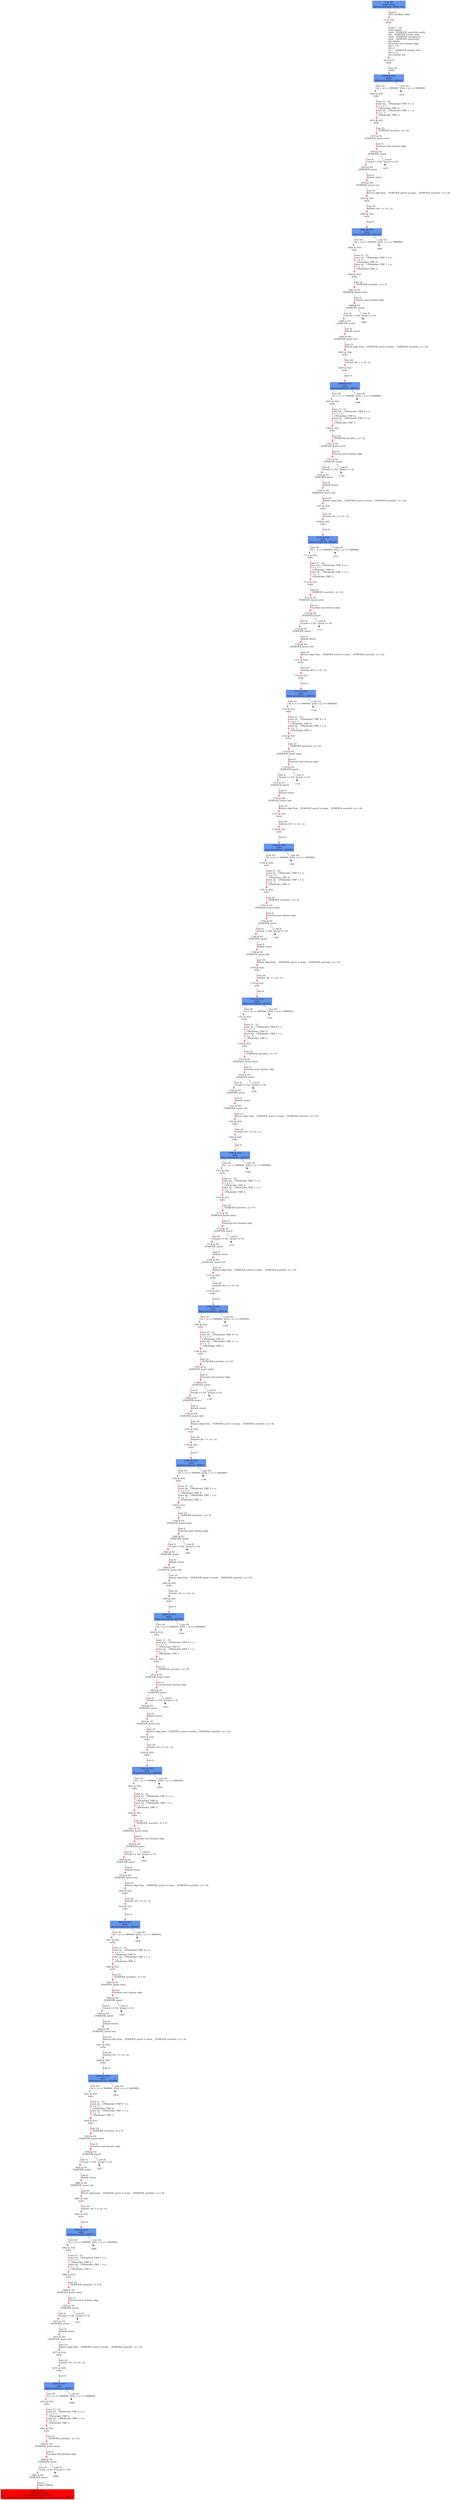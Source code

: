 digraph ARG {
node [style="filled" shape="box" color="white"]
0 [fillcolor="cornflowerblue" label="0 @ N8\nmain entry\nAbstractionState: ABS0: true\n" id="0"]
15 [label="15 @ N26\nmain\n" id="15"]
16 [label="16 @ N14\nmain\n" id="16"]
1668 [fillcolor="cornflowerblue" label="1668 @ N15\nmain\nAbstractionState: ABS243\n" id="1668"]
1669 [label="1669 @ N16\nmain\n" id="1669"]
1672 [label="1672 @ N23\nmain\n" id="1672"]
1673 [label="1673 @ N1\n__VERIFIER_assert entry\n" id="1673"]
1674 [label="1674 @ N2\n__VERIFIER_assert\n" id="1674"]
1676 [label="1676 @ N3\n__VERIFIER_assert\n" id="1676"]
1678 [label="1678 @ N0\n__VERIFIER_assert exit\n" id="1678"]
1679 [label="1679 @ N24\nmain\n" id="1679"]
1680 [label="1680 @ N25\nmain\n" id="1680"]
1682 [fillcolor="cornflowerblue" label="1682 @ N15\nmain\nAbstractionState: ABS245\n" id="1682"]
1683 [label="1683 @ N16\nmain\n" id="1683"]
1686 [label="1686 @ N23\nmain\n" id="1686"]
1687 [label="1687 @ N1\n__VERIFIER_assert entry\n" id="1687"]
1688 [label="1688 @ N2\n__VERIFIER_assert\n" id="1688"]
1690 [label="1690 @ N3\n__VERIFIER_assert\n" id="1690"]
1692 [label="1692 @ N0\n__VERIFIER_assert exit\n" id="1692"]
1693 [label="1693 @ N24\nmain\n" id="1693"]
1694 [label="1694 @ N25\nmain\n" id="1694"]
1696 [fillcolor="cornflowerblue" label="1696 @ N15\nmain\nAbstractionState: ABS247\n" id="1696"]
1697 [label="1697 @ N16\nmain\n" id="1697"]
1700 [label="1700 @ N23\nmain\n" id="1700"]
1701 [label="1701 @ N1\n__VERIFIER_assert entry\n" id="1701"]
1702 [label="1702 @ N2\n__VERIFIER_assert\n" id="1702"]
1704 [label="1704 @ N3\n__VERIFIER_assert\n" id="1704"]
1706 [label="1706 @ N0\n__VERIFIER_assert exit\n" id="1706"]
1707 [label="1707 @ N24\nmain\n" id="1707"]
1708 [label="1708 @ N25\nmain\n" id="1708"]
1710 [fillcolor="cornflowerblue" label="1710 @ N15\nmain\nAbstractionState: ABS249\n" id="1710"]
1711 [label="1711 @ N16\nmain\n" id="1711"]
1714 [label="1714 @ N23\nmain\n" id="1714"]
1715 [label="1715 @ N1\n__VERIFIER_assert entry\n" id="1715"]
1716 [label="1716 @ N2\n__VERIFIER_assert\n" id="1716"]
1718 [label="1718 @ N3\n__VERIFIER_assert\n" id="1718"]
1720 [label="1720 @ N0\n__VERIFIER_assert exit\n" id="1720"]
1721 [label="1721 @ N24\nmain\n" id="1721"]
1722 [label="1722 @ N25\nmain\n" id="1722"]
1724 [fillcolor="cornflowerblue" label="1724 @ N15\nmain\nAbstractionState: ABS251\n" id="1724"]
1725 [label="1725 @ N16\nmain\n" id="1725"]
1728 [label="1728 @ N23\nmain\n" id="1728"]
1729 [label="1729 @ N1\n__VERIFIER_assert entry\n" id="1729"]
1730 [label="1730 @ N2\n__VERIFIER_assert\n" id="1730"]
1732 [label="1732 @ N3\n__VERIFIER_assert\n" id="1732"]
1734 [label="1734 @ N0\n__VERIFIER_assert exit\n" id="1734"]
1735 [label="1735 @ N24\nmain\n" id="1735"]
1736 [label="1736 @ N25\nmain\n" id="1736"]
1738 [fillcolor="cornflowerblue" label="1738 @ N15\nmain\nAbstractionState: ABS253\n" id="1738"]
1739 [label="1739 @ N16\nmain\n" id="1739"]
1742 [label="1742 @ N23\nmain\n" id="1742"]
1743 [label="1743 @ N1\n__VERIFIER_assert entry\n" id="1743"]
1744 [label="1744 @ N2\n__VERIFIER_assert\n" id="1744"]
1746 [label="1746 @ N3\n__VERIFIER_assert\n" id="1746"]
1748 [label="1748 @ N0\n__VERIFIER_assert exit\n" id="1748"]
1749 [label="1749 @ N24\nmain\n" id="1749"]
1750 [label="1750 @ N25\nmain\n" id="1750"]
1752 [fillcolor="cornflowerblue" label="1752 @ N15\nmain\nAbstractionState: ABS255\n" id="1752"]
1753 [label="1753 @ N16\nmain\n" id="1753"]
1756 [label="1756 @ N23\nmain\n" id="1756"]
1757 [label="1757 @ N1\n__VERIFIER_assert entry\n" id="1757"]
1758 [label="1758 @ N2\n__VERIFIER_assert\n" id="1758"]
1760 [label="1760 @ N3\n__VERIFIER_assert\n" id="1760"]
1762 [label="1762 @ N0\n__VERIFIER_assert exit\n" id="1762"]
1763 [label="1763 @ N24\nmain\n" id="1763"]
1764 [label="1764 @ N25\nmain\n" id="1764"]
1766 [fillcolor="cornflowerblue" label="1766 @ N15\nmain\nAbstractionState: ABS257\n" id="1766"]
1767 [label="1767 @ N16\nmain\n" id="1767"]
1770 [label="1770 @ N23\nmain\n" id="1770"]
1771 [label="1771 @ N1\n__VERIFIER_assert entry\n" id="1771"]
1772 [label="1772 @ N2\n__VERIFIER_assert\n" id="1772"]
1774 [label="1774 @ N3\n__VERIFIER_assert\n" id="1774"]
1776 [label="1776 @ N0\n__VERIFIER_assert exit\n" id="1776"]
1777 [label="1777 @ N24\nmain\n" id="1777"]
1778 [label="1778 @ N25\nmain\n" id="1778"]
1780 [fillcolor="cornflowerblue" label="1780 @ N15\nmain\nAbstractionState: ABS259\n" id="1780"]
1781 [label="1781 @ N16\nmain\n" id="1781"]
1784 [label="1784 @ N23\nmain\n" id="1784"]
1785 [label="1785 @ N1\n__VERIFIER_assert entry\n" id="1785"]
1786 [label="1786 @ N2\n__VERIFIER_assert\n" id="1786"]
1788 [label="1788 @ N3\n__VERIFIER_assert\n" id="1788"]
1790 [label="1790 @ N0\n__VERIFIER_assert exit\n" id="1790"]
1791 [label="1791 @ N24\nmain\n" id="1791"]
1792 [label="1792 @ N25\nmain\n" id="1792"]
1794 [fillcolor="cornflowerblue" label="1794 @ N15\nmain\nAbstractionState: ABS261\n" id="1794"]
1795 [label="1795 @ N16\nmain\n" id="1795"]
1798 [label="1798 @ N23\nmain\n" id="1798"]
1799 [label="1799 @ N1\n__VERIFIER_assert entry\n" id="1799"]
1800 [label="1800 @ N2\n__VERIFIER_assert\n" id="1800"]
1802 [label="1802 @ N3\n__VERIFIER_assert\n" id="1802"]
1804 [label="1804 @ N0\n__VERIFIER_assert exit\n" id="1804"]
1805 [label="1805 @ N24\nmain\n" id="1805"]
1806 [label="1806 @ N25\nmain\n" id="1806"]
1808 [fillcolor="cornflowerblue" label="1808 @ N15\nmain\nAbstractionState: ABS263\n" id="1808"]
1809 [label="1809 @ N16\nmain\n" id="1809"]
1812 [label="1812 @ N23\nmain\n" id="1812"]
1813 [label="1813 @ N1\n__VERIFIER_assert entry\n" id="1813"]
1814 [label="1814 @ N2\n__VERIFIER_assert\n" id="1814"]
1816 [label="1816 @ N3\n__VERIFIER_assert\n" id="1816"]
1818 [label="1818 @ N0\n__VERIFIER_assert exit\n" id="1818"]
1819 [label="1819 @ N24\nmain\n" id="1819"]
1820 [label="1820 @ N25\nmain\n" id="1820"]
1822 [fillcolor="cornflowerblue" label="1822 @ N15\nmain\nAbstractionState: ABS265\n" id="1822"]
1823 [label="1823 @ N16\nmain\n" id="1823"]
1826 [label="1826 @ N23\nmain\n" id="1826"]
1827 [label="1827 @ N1\n__VERIFIER_assert entry\n" id="1827"]
1828 [label="1828 @ N2\n__VERIFIER_assert\n" id="1828"]
1830 [label="1830 @ N3\n__VERIFIER_assert\n" id="1830"]
1832 [label="1832 @ N0\n__VERIFIER_assert exit\n" id="1832"]
1833 [label="1833 @ N24\nmain\n" id="1833"]
1834 [label="1834 @ N25\nmain\n" id="1834"]
1836 [fillcolor="cornflowerblue" label="1836 @ N15\nmain\nAbstractionState: ABS267\n" id="1836"]
1837 [label="1837 @ N16\nmain\n" id="1837"]
1840 [label="1840 @ N23\nmain\n" id="1840"]
1841 [label="1841 @ N1\n__VERIFIER_assert entry\n" id="1841"]
1842 [label="1842 @ N2\n__VERIFIER_assert\n" id="1842"]
1844 [label="1844 @ N3\n__VERIFIER_assert\n" id="1844"]
1846 [label="1846 @ N0\n__VERIFIER_assert exit\n" id="1846"]
1847 [label="1847 @ N24\nmain\n" id="1847"]
1848 [label="1848 @ N25\nmain\n" id="1848"]
1850 [fillcolor="cornflowerblue" label="1850 @ N15\nmain\nAbstractionState: ABS269\n" id="1850"]
1851 [label="1851 @ N16\nmain\n" id="1851"]
1854 [label="1854 @ N23\nmain\n" id="1854"]
1855 [label="1855 @ N1\n__VERIFIER_assert entry\n" id="1855"]
1856 [label="1856 @ N2\n__VERIFIER_assert\n" id="1856"]
1858 [label="1858 @ N3\n__VERIFIER_assert\n" id="1858"]
1860 [label="1860 @ N0\n__VERIFIER_assert exit\n" id="1860"]
1861 [label="1861 @ N24\nmain\n" id="1861"]
1862 [label="1862 @ N25\nmain\n" id="1862"]
1864 [fillcolor="cornflowerblue" label="1864 @ N15\nmain\nAbstractionState: ABS271\n" id="1864"]
1865 [label="1865 @ N16\nmain\n" id="1865"]
1868 [label="1868 @ N23\nmain\n" id="1868"]
1869 [label="1869 @ N1\n__VERIFIER_assert entry\n" id="1869"]
1870 [label="1870 @ N2\n__VERIFIER_assert\n" id="1870"]
1872 [label="1872 @ N3\n__VERIFIER_assert\n" id="1872"]
1874 [label="1874 @ N0\n__VERIFIER_assert exit\n" id="1874"]
1875 [label="1875 @ N24\nmain\n" id="1875"]
1876 [label="1876 @ N25\nmain\n" id="1876"]
1878 [fillcolor="cornflowerblue" label="1878 @ N15\nmain\nAbstractionState: ABS273\n" id="1878"]
1879 [label="1879 @ N16\nmain\n" id="1879"]
1882 [label="1882 @ N23\nmain\n" id="1882"]
1883 [label="1883 @ N1\n__VERIFIER_assert entry\n" id="1883"]
1884 [label="1884 @ N2\n__VERIFIER_assert\n" id="1884"]
1885 [label="1885 @ N4\n__VERIFIER_assert\n" id="1885"]
1888 [fillcolor="red" label="1888 @ N5\n__VERIFIER_assert\nAbstractionState: ABS274\n AutomatonState: ErrorLabelAutomaton: _predefinedState_ERROR\n" id="1888"]
0 -> 15 [color="red" label="Line 0: \lINIT GLOBAL VARS\l" id="0 -> 15"]
15 -> 16 [color="red" label="Lines 7 - 18: \lvoid abort();\lvoid __VERIFIER_assert(int cond);\lint __VERIFIER_nondet_int();\lvoid __VERIFIER_assume(int);\lvoid __VERIFIER_assert(int);\lint main();\lFunction start dummy edge\lint x = 0;\lint n;\ln = __VERIFIER_nondet_int();\lint y = n;\lint runtime_div;\l" id="15 -> 16"]
16 -> 1668 [color="red" label="Line 20: \lwhile\l" id="16 -> 1668"]
1668 -> 1669 [color="red" label="Line 20: \l[(x + y) <= 999999]\l" id="1668 -> 1669"]
1668 -> 1670 [label="Line 20: \l[!((x + y) <= 999999)]\l" id="1668 -> 1670"]
1669 -> 1672 [color="red" label="Lines 21 - 22: \lconst int __CPAchecker_TMP_0 = x;\lx = x + 1;\l__CPAchecker_TMP_0;\lconst int __CPAchecker_TMP_1 = y;\ly = y - 1;\l__CPAchecker_TMP_1;\l" id="1669 -> 1672"]
1672 -> 1673 [color="red" label="Line 23: \l__VERIFIER_assert((n - y) > 0)\l" id="1672 -> 1673"]
1673 -> 1674 [color="red" label="Line 0: \lFunction start dummy edge\l" id="1673 -> 1674"]
1674 -> 1675 [label="Line 8: \l[cond == 0]\l" id="1674 -> 1675"]
1674 -> 1676 [color="red" label="Line 8: \l[!(cond == 0)]\l" id="1674 -> 1676"]
1676 -> 1678 [color="red" label="Line 0: \ldefault return\l" id="1676 -> 1678"]
1678 -> 1679 [color="red" label="Line 23: \lReturn edge from __VERIFIER_assert to main: __VERIFIER_assert((n - y) > 0);\l" id="1678 -> 1679"]
1679 -> 1680 [color="red" label="Line 24: \lruntime_div = x / (n - y);\l" id="1679 -> 1680"]
1680 -> 1682 [color="red" label="Line 0: \l\l" id="1680 -> 1682"]
1682 -> 1683 [color="red" label="Line 20: \l[(x + y) <= 999999]\l" id="1682 -> 1683"]
1682 -> 1684 [label="Line 20: \l[!((x + y) <= 999999)]\l" id="1682 -> 1684"]
1683 -> 1686 [color="red" label="Lines 21 - 22: \lconst int __CPAchecker_TMP_0 = x;\lx = x + 1;\l__CPAchecker_TMP_0;\lconst int __CPAchecker_TMP_1 = y;\ly = y - 1;\l__CPAchecker_TMP_1;\l" id="1683 -> 1686"]
1686 -> 1687 [color="red" label="Line 23: \l__VERIFIER_assert((n - y) > 0)\l" id="1686 -> 1687"]
1687 -> 1688 [color="red" label="Line 0: \lFunction start dummy edge\l" id="1687 -> 1688"]
1688 -> 1689 [label="Line 8: \l[cond == 0]\l" id="1688 -> 1689"]
1688 -> 1690 [color="red" label="Line 8: \l[!(cond == 0)]\l" id="1688 -> 1690"]
1690 -> 1692 [color="red" label="Line 0: \ldefault return\l" id="1690 -> 1692"]
1692 -> 1693 [color="red" label="Line 23: \lReturn edge from __VERIFIER_assert to main: __VERIFIER_assert((n - y) > 0);\l" id="1692 -> 1693"]
1693 -> 1694 [color="red" label="Line 24: \lruntime_div = x / (n - y);\l" id="1693 -> 1694"]
1694 -> 1696 [color="red" label="Line 0: \l\l" id="1694 -> 1696"]
1696 -> 1697 [color="red" label="Line 20: \l[(x + y) <= 999999]\l" id="1696 -> 1697"]
1696 -> 1698 [label="Line 20: \l[!((x + y) <= 999999)]\l" id="1696 -> 1698"]
1697 -> 1700 [color="red" label="Lines 21 - 22: \lconst int __CPAchecker_TMP_0 = x;\lx = x + 1;\l__CPAchecker_TMP_0;\lconst int __CPAchecker_TMP_1 = y;\ly = y - 1;\l__CPAchecker_TMP_1;\l" id="1697 -> 1700"]
1700 -> 1701 [color="red" label="Line 23: \l__VERIFIER_assert((n - y) > 0)\l" id="1700 -> 1701"]
1701 -> 1702 [color="red" label="Line 0: \lFunction start dummy edge\l" id="1701 -> 1702"]
1702 -> 1703 [label="Line 8: \l[cond == 0]\l" id="1702 -> 1703"]
1702 -> 1704 [color="red" label="Line 8: \l[!(cond == 0)]\l" id="1702 -> 1704"]
1704 -> 1706 [color="red" label="Line 0: \ldefault return\l" id="1704 -> 1706"]
1706 -> 1707 [color="red" label="Line 23: \lReturn edge from __VERIFIER_assert to main: __VERIFIER_assert((n - y) > 0);\l" id="1706 -> 1707"]
1707 -> 1708 [color="red" label="Line 24: \lruntime_div = x / (n - y);\l" id="1707 -> 1708"]
1708 -> 1710 [color="red" label="Line 0: \l\l" id="1708 -> 1710"]
1710 -> 1711 [color="red" label="Line 20: \l[(x + y) <= 999999]\l" id="1710 -> 1711"]
1710 -> 1712 [label="Line 20: \l[!((x + y) <= 999999)]\l" id="1710 -> 1712"]
1711 -> 1714 [color="red" label="Lines 21 - 22: \lconst int __CPAchecker_TMP_0 = x;\lx = x + 1;\l__CPAchecker_TMP_0;\lconst int __CPAchecker_TMP_1 = y;\ly = y - 1;\l__CPAchecker_TMP_1;\l" id="1711 -> 1714"]
1714 -> 1715 [color="red" label="Line 23: \l__VERIFIER_assert((n - y) > 0)\l" id="1714 -> 1715"]
1715 -> 1716 [color="red" label="Line 0: \lFunction start dummy edge\l" id="1715 -> 1716"]
1716 -> 1717 [label="Line 8: \l[cond == 0]\l" id="1716 -> 1717"]
1716 -> 1718 [color="red" label="Line 8: \l[!(cond == 0)]\l" id="1716 -> 1718"]
1718 -> 1720 [color="red" label="Line 0: \ldefault return\l" id="1718 -> 1720"]
1720 -> 1721 [color="red" label="Line 23: \lReturn edge from __VERIFIER_assert to main: __VERIFIER_assert((n - y) > 0);\l" id="1720 -> 1721"]
1721 -> 1722 [color="red" label="Line 24: \lruntime_div = x / (n - y);\l" id="1721 -> 1722"]
1722 -> 1724 [color="red" label="Line 0: \l\l" id="1722 -> 1724"]
1724 -> 1725 [color="red" label="Line 20: \l[(x + y) <= 999999]\l" id="1724 -> 1725"]
1724 -> 1726 [label="Line 20: \l[!((x + y) <= 999999)]\l" id="1724 -> 1726"]
1725 -> 1728 [color="red" label="Lines 21 - 22: \lconst int __CPAchecker_TMP_0 = x;\lx = x + 1;\l__CPAchecker_TMP_0;\lconst int __CPAchecker_TMP_1 = y;\ly = y - 1;\l__CPAchecker_TMP_1;\l" id="1725 -> 1728"]
1728 -> 1729 [color="red" label="Line 23: \l__VERIFIER_assert((n - y) > 0)\l" id="1728 -> 1729"]
1729 -> 1730 [color="red" label="Line 0: \lFunction start dummy edge\l" id="1729 -> 1730"]
1730 -> 1731 [label="Line 8: \l[cond == 0]\l" id="1730 -> 1731"]
1730 -> 1732 [color="red" label="Line 8: \l[!(cond == 0)]\l" id="1730 -> 1732"]
1732 -> 1734 [color="red" label="Line 0: \ldefault return\l" id="1732 -> 1734"]
1734 -> 1735 [color="red" label="Line 23: \lReturn edge from __VERIFIER_assert to main: __VERIFIER_assert((n - y) > 0);\l" id="1734 -> 1735"]
1735 -> 1736 [color="red" label="Line 24: \lruntime_div = x / (n - y);\l" id="1735 -> 1736"]
1736 -> 1738 [color="red" label="Line 0: \l\l" id="1736 -> 1738"]
1738 -> 1739 [color="red" label="Line 20: \l[(x + y) <= 999999]\l" id="1738 -> 1739"]
1738 -> 1740 [label="Line 20: \l[!((x + y) <= 999999)]\l" id="1738 -> 1740"]
1739 -> 1742 [color="red" label="Lines 21 - 22: \lconst int __CPAchecker_TMP_0 = x;\lx = x + 1;\l__CPAchecker_TMP_0;\lconst int __CPAchecker_TMP_1 = y;\ly = y - 1;\l__CPAchecker_TMP_1;\l" id="1739 -> 1742"]
1742 -> 1743 [color="red" label="Line 23: \l__VERIFIER_assert((n - y) > 0)\l" id="1742 -> 1743"]
1743 -> 1744 [color="red" label="Line 0: \lFunction start dummy edge\l" id="1743 -> 1744"]
1744 -> 1745 [label="Line 8: \l[cond == 0]\l" id="1744 -> 1745"]
1744 -> 1746 [color="red" label="Line 8: \l[!(cond == 0)]\l" id="1744 -> 1746"]
1746 -> 1748 [color="red" label="Line 0: \ldefault return\l" id="1746 -> 1748"]
1748 -> 1749 [color="red" label="Line 23: \lReturn edge from __VERIFIER_assert to main: __VERIFIER_assert((n - y) > 0);\l" id="1748 -> 1749"]
1749 -> 1750 [color="red" label="Line 24: \lruntime_div = x / (n - y);\l" id="1749 -> 1750"]
1750 -> 1752 [color="red" label="Line 0: \l\l" id="1750 -> 1752"]
1752 -> 1753 [color="red" label="Line 20: \l[(x + y) <= 999999]\l" id="1752 -> 1753"]
1752 -> 1754 [label="Line 20: \l[!((x + y) <= 999999)]\l" id="1752 -> 1754"]
1753 -> 1756 [color="red" label="Lines 21 - 22: \lconst int __CPAchecker_TMP_0 = x;\lx = x + 1;\l__CPAchecker_TMP_0;\lconst int __CPAchecker_TMP_1 = y;\ly = y - 1;\l__CPAchecker_TMP_1;\l" id="1753 -> 1756"]
1756 -> 1757 [color="red" label="Line 23: \l__VERIFIER_assert((n - y) > 0)\l" id="1756 -> 1757"]
1757 -> 1758 [color="red" label="Line 0: \lFunction start dummy edge\l" id="1757 -> 1758"]
1758 -> 1759 [label="Line 8: \l[cond == 0]\l" id="1758 -> 1759"]
1758 -> 1760 [color="red" label="Line 8: \l[!(cond == 0)]\l" id="1758 -> 1760"]
1760 -> 1762 [color="red" label="Line 0: \ldefault return\l" id="1760 -> 1762"]
1762 -> 1763 [color="red" label="Line 23: \lReturn edge from __VERIFIER_assert to main: __VERIFIER_assert((n - y) > 0);\l" id="1762 -> 1763"]
1763 -> 1764 [color="red" label="Line 24: \lruntime_div = x / (n - y);\l" id="1763 -> 1764"]
1764 -> 1766 [color="red" label="Line 0: \l\l" id="1764 -> 1766"]
1766 -> 1767 [color="red" label="Line 20: \l[(x + y) <= 999999]\l" id="1766 -> 1767"]
1766 -> 1768 [label="Line 20: \l[!((x + y) <= 999999)]\l" id="1766 -> 1768"]
1767 -> 1770 [color="red" label="Lines 21 - 22: \lconst int __CPAchecker_TMP_0 = x;\lx = x + 1;\l__CPAchecker_TMP_0;\lconst int __CPAchecker_TMP_1 = y;\ly = y - 1;\l__CPAchecker_TMP_1;\l" id="1767 -> 1770"]
1770 -> 1771 [color="red" label="Line 23: \l__VERIFIER_assert((n - y) > 0)\l" id="1770 -> 1771"]
1771 -> 1772 [color="red" label="Line 0: \lFunction start dummy edge\l" id="1771 -> 1772"]
1772 -> 1773 [label="Line 8: \l[cond == 0]\l" id="1772 -> 1773"]
1772 -> 1774 [color="red" label="Line 8: \l[!(cond == 0)]\l" id="1772 -> 1774"]
1774 -> 1776 [color="red" label="Line 0: \ldefault return\l" id="1774 -> 1776"]
1776 -> 1777 [color="red" label="Line 23: \lReturn edge from __VERIFIER_assert to main: __VERIFIER_assert((n - y) > 0);\l" id="1776 -> 1777"]
1777 -> 1778 [color="red" label="Line 24: \lruntime_div = x / (n - y);\l" id="1777 -> 1778"]
1778 -> 1780 [color="red" label="Line 0: \l\l" id="1778 -> 1780"]
1780 -> 1781 [color="red" label="Line 20: \l[(x + y) <= 999999]\l" id="1780 -> 1781"]
1780 -> 1782 [label="Line 20: \l[!((x + y) <= 999999)]\l" id="1780 -> 1782"]
1781 -> 1784 [color="red" label="Lines 21 - 22: \lconst int __CPAchecker_TMP_0 = x;\lx = x + 1;\l__CPAchecker_TMP_0;\lconst int __CPAchecker_TMP_1 = y;\ly = y - 1;\l__CPAchecker_TMP_1;\l" id="1781 -> 1784"]
1784 -> 1785 [color="red" label="Line 23: \l__VERIFIER_assert((n - y) > 0)\l" id="1784 -> 1785"]
1785 -> 1786 [color="red" label="Line 0: \lFunction start dummy edge\l" id="1785 -> 1786"]
1786 -> 1787 [label="Line 8: \l[cond == 0]\l" id="1786 -> 1787"]
1786 -> 1788 [color="red" label="Line 8: \l[!(cond == 0)]\l" id="1786 -> 1788"]
1788 -> 1790 [color="red" label="Line 0: \ldefault return\l" id="1788 -> 1790"]
1790 -> 1791 [color="red" label="Line 23: \lReturn edge from __VERIFIER_assert to main: __VERIFIER_assert((n - y) > 0);\l" id="1790 -> 1791"]
1791 -> 1792 [color="red" label="Line 24: \lruntime_div = x / (n - y);\l" id="1791 -> 1792"]
1792 -> 1794 [color="red" label="Line 0: \l\l" id="1792 -> 1794"]
1794 -> 1795 [color="red" label="Line 20: \l[(x + y) <= 999999]\l" id="1794 -> 1795"]
1794 -> 1796 [label="Line 20: \l[!((x + y) <= 999999)]\l" id="1794 -> 1796"]
1795 -> 1798 [color="red" label="Lines 21 - 22: \lconst int __CPAchecker_TMP_0 = x;\lx = x + 1;\l__CPAchecker_TMP_0;\lconst int __CPAchecker_TMP_1 = y;\ly = y - 1;\l__CPAchecker_TMP_1;\l" id="1795 -> 1798"]
1798 -> 1799 [color="red" label="Line 23: \l__VERIFIER_assert((n - y) > 0)\l" id="1798 -> 1799"]
1799 -> 1800 [color="red" label="Line 0: \lFunction start dummy edge\l" id="1799 -> 1800"]
1800 -> 1801 [label="Line 8: \l[cond == 0]\l" id="1800 -> 1801"]
1800 -> 1802 [color="red" label="Line 8: \l[!(cond == 0)]\l" id="1800 -> 1802"]
1802 -> 1804 [color="red" label="Line 0: \ldefault return\l" id="1802 -> 1804"]
1804 -> 1805 [color="red" label="Line 23: \lReturn edge from __VERIFIER_assert to main: __VERIFIER_assert((n - y) > 0);\l" id="1804 -> 1805"]
1805 -> 1806 [color="red" label="Line 24: \lruntime_div = x / (n - y);\l" id="1805 -> 1806"]
1806 -> 1808 [color="red" label="Line 0: \l\l" id="1806 -> 1808"]
1808 -> 1809 [color="red" label="Line 20: \l[(x + y) <= 999999]\l" id="1808 -> 1809"]
1808 -> 1810 [label="Line 20: \l[!((x + y) <= 999999)]\l" id="1808 -> 1810"]
1809 -> 1812 [color="red" label="Lines 21 - 22: \lconst int __CPAchecker_TMP_0 = x;\lx = x + 1;\l__CPAchecker_TMP_0;\lconst int __CPAchecker_TMP_1 = y;\ly = y - 1;\l__CPAchecker_TMP_1;\l" id="1809 -> 1812"]
1812 -> 1813 [color="red" label="Line 23: \l__VERIFIER_assert((n - y) > 0)\l" id="1812 -> 1813"]
1813 -> 1814 [color="red" label="Line 0: \lFunction start dummy edge\l" id="1813 -> 1814"]
1814 -> 1815 [label="Line 8: \l[cond == 0]\l" id="1814 -> 1815"]
1814 -> 1816 [color="red" label="Line 8: \l[!(cond == 0)]\l" id="1814 -> 1816"]
1816 -> 1818 [color="red" label="Line 0: \ldefault return\l" id="1816 -> 1818"]
1818 -> 1819 [color="red" label="Line 23: \lReturn edge from __VERIFIER_assert to main: __VERIFIER_assert((n - y) > 0);\l" id="1818 -> 1819"]
1819 -> 1820 [color="red" label="Line 24: \lruntime_div = x / (n - y);\l" id="1819 -> 1820"]
1820 -> 1822 [color="red" label="Line 0: \l\l" id="1820 -> 1822"]
1822 -> 1823 [color="red" label="Line 20: \l[(x + y) <= 999999]\l" id="1822 -> 1823"]
1822 -> 1824 [label="Line 20: \l[!((x + y) <= 999999)]\l" id="1822 -> 1824"]
1823 -> 1826 [color="red" label="Lines 21 - 22: \lconst int __CPAchecker_TMP_0 = x;\lx = x + 1;\l__CPAchecker_TMP_0;\lconst int __CPAchecker_TMP_1 = y;\ly = y - 1;\l__CPAchecker_TMP_1;\l" id="1823 -> 1826"]
1826 -> 1827 [color="red" label="Line 23: \l__VERIFIER_assert((n - y) > 0)\l" id="1826 -> 1827"]
1827 -> 1828 [color="red" label="Line 0: \lFunction start dummy edge\l" id="1827 -> 1828"]
1828 -> 1829 [label="Line 8: \l[cond == 0]\l" id="1828 -> 1829"]
1828 -> 1830 [color="red" label="Line 8: \l[!(cond == 0)]\l" id="1828 -> 1830"]
1830 -> 1832 [color="red" label="Line 0: \ldefault return\l" id="1830 -> 1832"]
1832 -> 1833 [color="red" label="Line 23: \lReturn edge from __VERIFIER_assert to main: __VERIFIER_assert((n - y) > 0);\l" id="1832 -> 1833"]
1833 -> 1834 [color="red" label="Line 24: \lruntime_div = x / (n - y);\l" id="1833 -> 1834"]
1834 -> 1836 [color="red" label="Line 0: \l\l" id="1834 -> 1836"]
1836 -> 1837 [color="red" label="Line 20: \l[(x + y) <= 999999]\l" id="1836 -> 1837"]
1836 -> 1838 [label="Line 20: \l[!((x + y) <= 999999)]\l" id="1836 -> 1838"]
1837 -> 1840 [color="red" label="Lines 21 - 22: \lconst int __CPAchecker_TMP_0 = x;\lx = x + 1;\l__CPAchecker_TMP_0;\lconst int __CPAchecker_TMP_1 = y;\ly = y - 1;\l__CPAchecker_TMP_1;\l" id="1837 -> 1840"]
1840 -> 1841 [color="red" label="Line 23: \l__VERIFIER_assert((n - y) > 0)\l" id="1840 -> 1841"]
1841 -> 1842 [color="red" label="Line 0: \lFunction start dummy edge\l" id="1841 -> 1842"]
1842 -> 1843 [label="Line 8: \l[cond == 0]\l" id="1842 -> 1843"]
1842 -> 1844 [color="red" label="Line 8: \l[!(cond == 0)]\l" id="1842 -> 1844"]
1844 -> 1846 [color="red" label="Line 0: \ldefault return\l" id="1844 -> 1846"]
1846 -> 1847 [color="red" label="Line 23: \lReturn edge from __VERIFIER_assert to main: __VERIFIER_assert((n - y) > 0);\l" id="1846 -> 1847"]
1847 -> 1848 [color="red" label="Line 24: \lruntime_div = x / (n - y);\l" id="1847 -> 1848"]
1848 -> 1850 [color="red" label="Line 0: \l\l" id="1848 -> 1850"]
1850 -> 1851 [color="red" label="Line 20: \l[(x + y) <= 999999]\l" id="1850 -> 1851"]
1850 -> 1852 [label="Line 20: \l[!((x + y) <= 999999)]\l" id="1850 -> 1852"]
1851 -> 1854 [color="red" label="Lines 21 - 22: \lconst int __CPAchecker_TMP_0 = x;\lx = x + 1;\l__CPAchecker_TMP_0;\lconst int __CPAchecker_TMP_1 = y;\ly = y - 1;\l__CPAchecker_TMP_1;\l" id="1851 -> 1854"]
1854 -> 1855 [color="red" label="Line 23: \l__VERIFIER_assert((n - y) > 0)\l" id="1854 -> 1855"]
1855 -> 1856 [color="red" label="Line 0: \lFunction start dummy edge\l" id="1855 -> 1856"]
1856 -> 1857 [label="Line 8: \l[cond == 0]\l" id="1856 -> 1857"]
1856 -> 1858 [color="red" label="Line 8: \l[!(cond == 0)]\l" id="1856 -> 1858"]
1858 -> 1860 [color="red" label="Line 0: \ldefault return\l" id="1858 -> 1860"]
1860 -> 1861 [color="red" label="Line 23: \lReturn edge from __VERIFIER_assert to main: __VERIFIER_assert((n - y) > 0);\l" id="1860 -> 1861"]
1861 -> 1862 [color="red" label="Line 24: \lruntime_div = x / (n - y);\l" id="1861 -> 1862"]
1862 -> 1864 [color="red" label="Line 0: \l\l" id="1862 -> 1864"]
1864 -> 1865 [color="red" label="Line 20: \l[(x + y) <= 999999]\l" id="1864 -> 1865"]
1864 -> 1866 [label="Line 20: \l[!((x + y) <= 999999)]\l" id="1864 -> 1866"]
1865 -> 1868 [color="red" label="Lines 21 - 22: \lconst int __CPAchecker_TMP_0 = x;\lx = x + 1;\l__CPAchecker_TMP_0;\lconst int __CPAchecker_TMP_1 = y;\ly = y - 1;\l__CPAchecker_TMP_1;\l" id="1865 -> 1868"]
1868 -> 1869 [color="red" label="Line 23: \l__VERIFIER_assert((n - y) > 0)\l" id="1868 -> 1869"]
1869 -> 1870 [color="red" label="Line 0: \lFunction start dummy edge\l" id="1869 -> 1870"]
1870 -> 1871 [label="Line 8: \l[cond == 0]\l" id="1870 -> 1871"]
1870 -> 1872 [color="red" label="Line 8: \l[!(cond == 0)]\l" id="1870 -> 1872"]
1872 -> 1874 [color="red" label="Line 0: \ldefault return\l" id="1872 -> 1874"]
1874 -> 1875 [color="red" label="Line 23: \lReturn edge from __VERIFIER_assert to main: __VERIFIER_assert((n - y) > 0);\l" id="1874 -> 1875"]
1875 -> 1876 [color="red" label="Line 24: \lruntime_div = x / (n - y);\l" id="1875 -> 1876"]
1876 -> 1878 [color="red" label="Line 0: \l\l" id="1876 -> 1878"]
1878 -> 1879 [color="red" label="Line 20: \l[(x + y) <= 999999]\l" id="1878 -> 1879"]
1878 -> 1880 [label="Line 20: \l[!((x + y) <= 999999)]\l" id="1878 -> 1880"]
1879 -> 1882 [color="red" label="Lines 21 - 22: \lconst int __CPAchecker_TMP_0 = x;\lx = x + 1;\l__CPAchecker_TMP_0;\lconst int __CPAchecker_TMP_1 = y;\ly = y - 1;\l__CPAchecker_TMP_1;\l" id="1879 -> 1882"]
1882 -> 1883 [color="red" label="Line 23: \l__VERIFIER_assert((n - y) > 0)\l" id="1882 -> 1883"]
1883 -> 1884 [color="red" label="Line 0: \lFunction start dummy edge\l" id="1883 -> 1884"]
1884 -> 1885 [color="red" label="Line 8: \l[cond == 0]\l" id="1884 -> 1885"]
1884 -> 1886 [label="Line 8: \l[!(cond == 0)]\l" id="1884 -> 1886"]
1885 -> 1888 [color="red" label="Line 8: \lLabel: ERROR\l" id="1885 -> 1888"]
}
